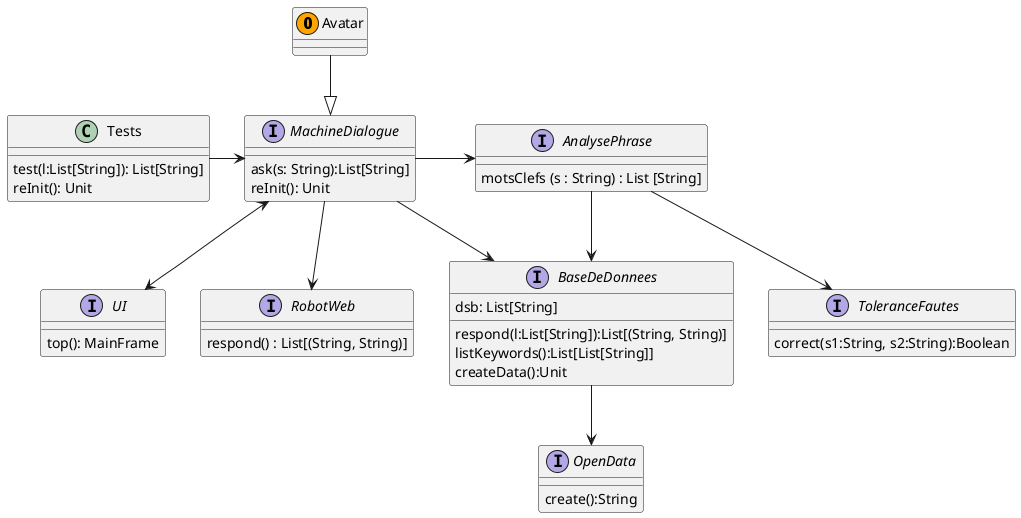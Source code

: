 /* Pour afficher le diagramme UML:  
   Window>Show view>Other>Plantuml 
   La doc: http://plantuml.com/class-diagram
*/


@startuml

class Avatar<<(O, Orange)>>

interface MachineDialogue{
	ask(s: String):List[String]
	reInit(): Unit
 }
 
 interface UI{
 	top(): MainFrame
}

interface AnalysePhrase{
	motsClefs (s : String) : List [String]
}

interface BaseDeDonnees{
	dsb: List[String]
	respond(l:List[String]):List[(String, String)]
	listKeywords():List[List[String]]
	createData():Unit
}

interface ToleranceFautes{
	correct(s1:String, s2:String):Boolean
}

class Tests{
	test(l:List[String]): List[String]
	reInit(): Unit
}

interface OpenData{
	create():String
}

interface RobotWeb{
	respond() : List[(String, String)]
}

Avatar --|> MachineDialogue
Tests -> MachineDialogue
MachineDialogue <--> UI
MachineDialogue -> BaseDeDonnees
MachineDialogue -> AnalysePhrase
AnalysePhrase --> BaseDeDonnees
AnalysePhrase --> ToleranceFautes
MachineDialogue --> RobotWeb
BaseDeDonnees --> OpenData



@enduml

